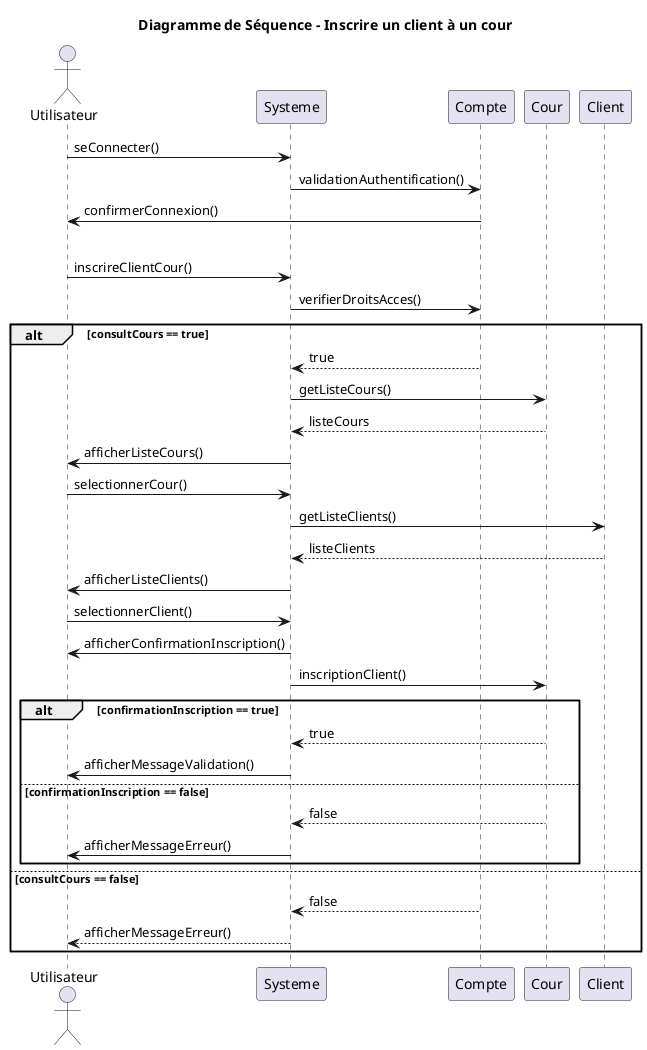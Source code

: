 @startuml
title Diagramme de Séquence - Inscrire un client à un cour
actor Utilisateur
participant Systeme
participant Compte
participant Cour
participant Client

'Connexion à un compte'
Utilisateur -> Systeme: seConnecter()
Systeme -> Compte: validationAuthentification()
Compte -> Utilisateur: confirmerConnexion()

'Séparation'
|||

'Inscrire un client à un cour par propriétaire et moniteur'
Utilisateur -> Systeme: inscrireClientCour()
Systeme -> Compte : verifierDroitsAcces()
alt consultCours == true
    Compte --> Systeme : true
    Systeme -> Cour : getListeCours()
    Cour --> Systeme : listeCours
    Systeme -> Utilisateur : afficherListeCours()
    Utilisateur -> Systeme : selectionnerCour()
    Systeme -> Client : getListeClients()
    Client --> Systeme : listeClients
    Systeme -> Utilisateur : afficherListeClients()
    Utilisateur -> Systeme : selectionnerClient()
    Systeme -> Utilisateur : afficherConfirmationInscription()
    Systeme -> Cour : inscriptionClient()
    alt confirmationInscription == true
        Cour --> Systeme : true
        Systeme -> Utilisateur : afficherMessageValidation()
    else confirmationInscription == false
        Cour --> Systeme : false
        Systeme -> Utilisateur : afficherMessageErreur()
    end
else consultCours == false
    Compte --> Systeme : false
    Systeme --> Utilisateur : afficherMessageErreur()
end
@enduml
